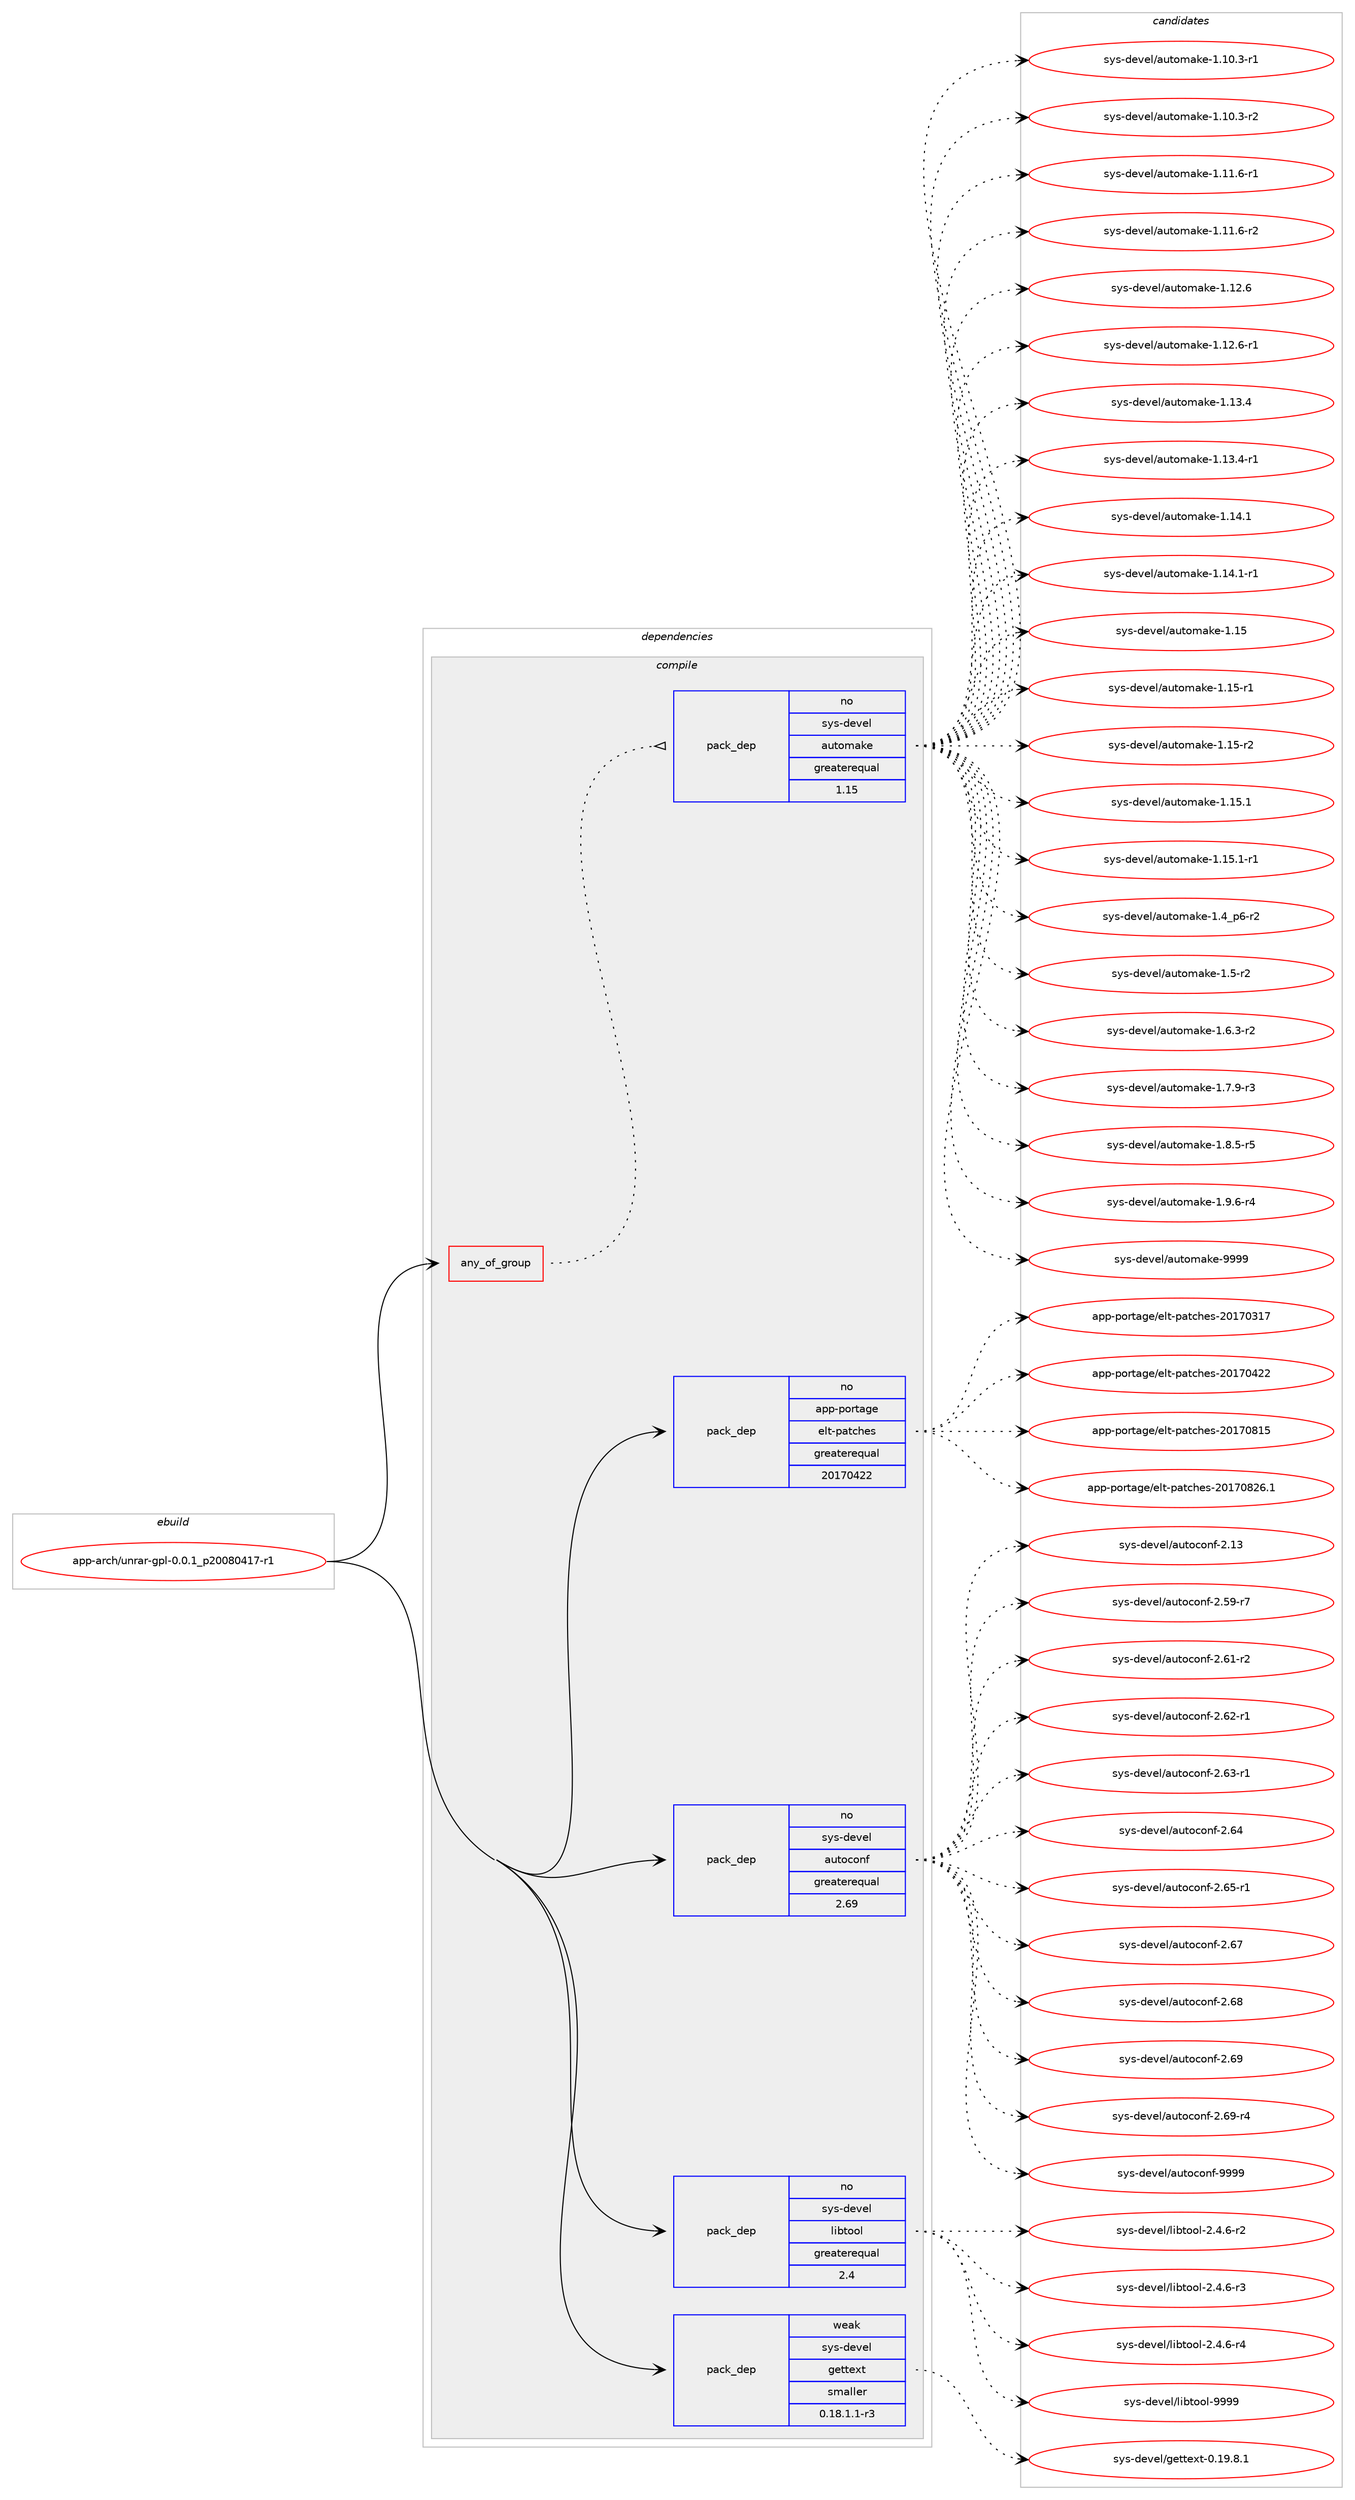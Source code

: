 digraph prolog {

# *************
# Graph options
# *************

newrank=true;
concentrate=true;
compound=true;
graph [rankdir=LR,fontname=Helvetica,fontsize=10,ranksep=1.5];#, ranksep=2.5, nodesep=0.2];
edge  [arrowhead=vee];
node  [fontname=Helvetica,fontsize=10];

# **********
# The ebuild
# **********

subgraph cluster_leftcol {
color=gray;
rank=same;
label=<<i>ebuild</i>>;
id [label="app-arch/unrar-gpl-0.0.1_p20080417-r1", color=red, width=4, href="../app-arch/unrar-gpl-0.0.1_p20080417-r1.svg"];
}

# ****************
# The dependencies
# ****************

subgraph cluster_midcol {
color=gray;
label=<<i>dependencies</i>>;
subgraph cluster_compile {
fillcolor="#eeeeee";
style=filled;
label=<<i>compile</i>>;
subgraph any159 {
dependency8867 [label=<<TABLE BORDER="0" CELLBORDER="1" CELLSPACING="0" CELLPADDING="4"><TR><TD CELLPADDING="10">any_of_group</TD></TR></TABLE>>, shape=none, color=red];subgraph pack6274 {
dependency8868 [label=<<TABLE BORDER="0" CELLBORDER="1" CELLSPACING="0" CELLPADDING="4" WIDTH="220"><TR><TD ROWSPAN="6" CELLPADDING="30">pack_dep</TD></TR><TR><TD WIDTH="110">no</TD></TR><TR><TD>sys-devel</TD></TR><TR><TD>automake</TD></TR><TR><TD>greaterequal</TD></TR><TR><TD>1.15</TD></TR></TABLE>>, shape=none, color=blue];
}
dependency8867:e -> dependency8868:w [weight=20,style="dotted",arrowhead="oinv"];
}
id:e -> dependency8867:w [weight=20,style="solid",arrowhead="vee"];
subgraph pack6275 {
dependency8869 [label=<<TABLE BORDER="0" CELLBORDER="1" CELLSPACING="0" CELLPADDING="4" WIDTH="220"><TR><TD ROWSPAN="6" CELLPADDING="30">pack_dep</TD></TR><TR><TD WIDTH="110">no</TD></TR><TR><TD>app-portage</TD></TR><TR><TD>elt-patches</TD></TR><TR><TD>greaterequal</TD></TR><TR><TD>20170422</TD></TR></TABLE>>, shape=none, color=blue];
}
id:e -> dependency8869:w [weight=20,style="solid",arrowhead="vee"];
subgraph pack6276 {
dependency8870 [label=<<TABLE BORDER="0" CELLBORDER="1" CELLSPACING="0" CELLPADDING="4" WIDTH="220"><TR><TD ROWSPAN="6" CELLPADDING="30">pack_dep</TD></TR><TR><TD WIDTH="110">no</TD></TR><TR><TD>sys-devel</TD></TR><TR><TD>autoconf</TD></TR><TR><TD>greaterequal</TD></TR><TR><TD>2.69</TD></TR></TABLE>>, shape=none, color=blue];
}
id:e -> dependency8870:w [weight=20,style="solid",arrowhead="vee"];
subgraph pack6277 {
dependency8871 [label=<<TABLE BORDER="0" CELLBORDER="1" CELLSPACING="0" CELLPADDING="4" WIDTH="220"><TR><TD ROWSPAN="6" CELLPADDING="30">pack_dep</TD></TR><TR><TD WIDTH="110">no</TD></TR><TR><TD>sys-devel</TD></TR><TR><TD>libtool</TD></TR><TR><TD>greaterequal</TD></TR><TR><TD>2.4</TD></TR></TABLE>>, shape=none, color=blue];
}
id:e -> dependency8871:w [weight=20,style="solid",arrowhead="vee"];
subgraph pack6278 {
dependency8872 [label=<<TABLE BORDER="0" CELLBORDER="1" CELLSPACING="0" CELLPADDING="4" WIDTH="220"><TR><TD ROWSPAN="6" CELLPADDING="30">pack_dep</TD></TR><TR><TD WIDTH="110">weak</TD></TR><TR><TD>sys-devel</TD></TR><TR><TD>gettext</TD></TR><TR><TD>smaller</TD></TR><TR><TD>0.18.1.1-r3</TD></TR></TABLE>>, shape=none, color=blue];
}
id:e -> dependency8872:w [weight=20,style="solid",arrowhead="vee"];
}
subgraph cluster_compileandrun {
fillcolor="#eeeeee";
style=filled;
label=<<i>compile and run</i>>;
}
subgraph cluster_run {
fillcolor="#eeeeee";
style=filled;
label=<<i>run</i>>;
}
}

# **************
# The candidates
# **************

subgraph cluster_choices {
rank=same;
color=gray;
label=<<i>candidates</i>>;

subgraph choice6274 {
color=black;
nodesep=1;
choice11512111545100101118101108479711711611110997107101454946494846514511449 [label="sys-devel/automake-1.10.3-r1", color=red, width=4,href="../sys-devel/automake-1.10.3-r1.svg"];
choice11512111545100101118101108479711711611110997107101454946494846514511450 [label="sys-devel/automake-1.10.3-r2", color=red, width=4,href="../sys-devel/automake-1.10.3-r2.svg"];
choice11512111545100101118101108479711711611110997107101454946494946544511449 [label="sys-devel/automake-1.11.6-r1", color=red, width=4,href="../sys-devel/automake-1.11.6-r1.svg"];
choice11512111545100101118101108479711711611110997107101454946494946544511450 [label="sys-devel/automake-1.11.6-r2", color=red, width=4,href="../sys-devel/automake-1.11.6-r2.svg"];
choice1151211154510010111810110847971171161111099710710145494649504654 [label="sys-devel/automake-1.12.6", color=red, width=4,href="../sys-devel/automake-1.12.6.svg"];
choice11512111545100101118101108479711711611110997107101454946495046544511449 [label="sys-devel/automake-1.12.6-r1", color=red, width=4,href="../sys-devel/automake-1.12.6-r1.svg"];
choice1151211154510010111810110847971171161111099710710145494649514652 [label="sys-devel/automake-1.13.4", color=red, width=4,href="../sys-devel/automake-1.13.4.svg"];
choice11512111545100101118101108479711711611110997107101454946495146524511449 [label="sys-devel/automake-1.13.4-r1", color=red, width=4,href="../sys-devel/automake-1.13.4-r1.svg"];
choice1151211154510010111810110847971171161111099710710145494649524649 [label="sys-devel/automake-1.14.1", color=red, width=4,href="../sys-devel/automake-1.14.1.svg"];
choice11512111545100101118101108479711711611110997107101454946495246494511449 [label="sys-devel/automake-1.14.1-r1", color=red, width=4,href="../sys-devel/automake-1.14.1-r1.svg"];
choice115121115451001011181011084797117116111109971071014549464953 [label="sys-devel/automake-1.15", color=red, width=4,href="../sys-devel/automake-1.15.svg"];
choice1151211154510010111810110847971171161111099710710145494649534511449 [label="sys-devel/automake-1.15-r1", color=red, width=4,href="../sys-devel/automake-1.15-r1.svg"];
choice1151211154510010111810110847971171161111099710710145494649534511450 [label="sys-devel/automake-1.15-r2", color=red, width=4,href="../sys-devel/automake-1.15-r2.svg"];
choice1151211154510010111810110847971171161111099710710145494649534649 [label="sys-devel/automake-1.15.1", color=red, width=4,href="../sys-devel/automake-1.15.1.svg"];
choice11512111545100101118101108479711711611110997107101454946495346494511449 [label="sys-devel/automake-1.15.1-r1", color=red, width=4,href="../sys-devel/automake-1.15.1-r1.svg"];
choice115121115451001011181011084797117116111109971071014549465295112544511450 [label="sys-devel/automake-1.4_p6-r2", color=red, width=4,href="../sys-devel/automake-1.4_p6-r2.svg"];
choice11512111545100101118101108479711711611110997107101454946534511450 [label="sys-devel/automake-1.5-r2", color=red, width=4,href="../sys-devel/automake-1.5-r2.svg"];
choice115121115451001011181011084797117116111109971071014549465446514511450 [label="sys-devel/automake-1.6.3-r2", color=red, width=4,href="../sys-devel/automake-1.6.3-r2.svg"];
choice115121115451001011181011084797117116111109971071014549465546574511451 [label="sys-devel/automake-1.7.9-r3", color=red, width=4,href="../sys-devel/automake-1.7.9-r3.svg"];
choice115121115451001011181011084797117116111109971071014549465646534511453 [label="sys-devel/automake-1.8.5-r5", color=red, width=4,href="../sys-devel/automake-1.8.5-r5.svg"];
choice115121115451001011181011084797117116111109971071014549465746544511452 [label="sys-devel/automake-1.9.6-r4", color=red, width=4,href="../sys-devel/automake-1.9.6-r4.svg"];
choice115121115451001011181011084797117116111109971071014557575757 [label="sys-devel/automake-9999", color=red, width=4,href="../sys-devel/automake-9999.svg"];
dependency8868:e -> choice11512111545100101118101108479711711611110997107101454946494846514511449:w [style=dotted,weight="100"];
dependency8868:e -> choice11512111545100101118101108479711711611110997107101454946494846514511450:w [style=dotted,weight="100"];
dependency8868:e -> choice11512111545100101118101108479711711611110997107101454946494946544511449:w [style=dotted,weight="100"];
dependency8868:e -> choice11512111545100101118101108479711711611110997107101454946494946544511450:w [style=dotted,weight="100"];
dependency8868:e -> choice1151211154510010111810110847971171161111099710710145494649504654:w [style=dotted,weight="100"];
dependency8868:e -> choice11512111545100101118101108479711711611110997107101454946495046544511449:w [style=dotted,weight="100"];
dependency8868:e -> choice1151211154510010111810110847971171161111099710710145494649514652:w [style=dotted,weight="100"];
dependency8868:e -> choice11512111545100101118101108479711711611110997107101454946495146524511449:w [style=dotted,weight="100"];
dependency8868:e -> choice1151211154510010111810110847971171161111099710710145494649524649:w [style=dotted,weight="100"];
dependency8868:e -> choice11512111545100101118101108479711711611110997107101454946495246494511449:w [style=dotted,weight="100"];
dependency8868:e -> choice115121115451001011181011084797117116111109971071014549464953:w [style=dotted,weight="100"];
dependency8868:e -> choice1151211154510010111810110847971171161111099710710145494649534511449:w [style=dotted,weight="100"];
dependency8868:e -> choice1151211154510010111810110847971171161111099710710145494649534511450:w [style=dotted,weight="100"];
dependency8868:e -> choice1151211154510010111810110847971171161111099710710145494649534649:w [style=dotted,weight="100"];
dependency8868:e -> choice11512111545100101118101108479711711611110997107101454946495346494511449:w [style=dotted,weight="100"];
dependency8868:e -> choice115121115451001011181011084797117116111109971071014549465295112544511450:w [style=dotted,weight="100"];
dependency8868:e -> choice11512111545100101118101108479711711611110997107101454946534511450:w [style=dotted,weight="100"];
dependency8868:e -> choice115121115451001011181011084797117116111109971071014549465446514511450:w [style=dotted,weight="100"];
dependency8868:e -> choice115121115451001011181011084797117116111109971071014549465546574511451:w [style=dotted,weight="100"];
dependency8868:e -> choice115121115451001011181011084797117116111109971071014549465646534511453:w [style=dotted,weight="100"];
dependency8868:e -> choice115121115451001011181011084797117116111109971071014549465746544511452:w [style=dotted,weight="100"];
dependency8868:e -> choice115121115451001011181011084797117116111109971071014557575757:w [style=dotted,weight="100"];
}
subgraph choice6275 {
color=black;
nodesep=1;
choice97112112451121111141169710310147101108116451129711699104101115455048495548514955 [label="app-portage/elt-patches-20170317", color=red, width=4,href="../app-portage/elt-patches-20170317.svg"];
choice97112112451121111141169710310147101108116451129711699104101115455048495548525050 [label="app-portage/elt-patches-20170422", color=red, width=4,href="../app-portage/elt-patches-20170422.svg"];
choice97112112451121111141169710310147101108116451129711699104101115455048495548564953 [label="app-portage/elt-patches-20170815", color=red, width=4,href="../app-portage/elt-patches-20170815.svg"];
choice971121124511211111411697103101471011081164511297116991041011154550484955485650544649 [label="app-portage/elt-patches-20170826.1", color=red, width=4,href="../app-portage/elt-patches-20170826.1.svg"];
dependency8869:e -> choice97112112451121111141169710310147101108116451129711699104101115455048495548514955:w [style=dotted,weight="100"];
dependency8869:e -> choice97112112451121111141169710310147101108116451129711699104101115455048495548525050:w [style=dotted,weight="100"];
dependency8869:e -> choice97112112451121111141169710310147101108116451129711699104101115455048495548564953:w [style=dotted,weight="100"];
dependency8869:e -> choice971121124511211111411697103101471011081164511297116991041011154550484955485650544649:w [style=dotted,weight="100"];
}
subgraph choice6276 {
color=black;
nodesep=1;
choice115121115451001011181011084797117116111991111101024550464951 [label="sys-devel/autoconf-2.13", color=red, width=4,href="../sys-devel/autoconf-2.13.svg"];
choice1151211154510010111810110847971171161119911111010245504653574511455 [label="sys-devel/autoconf-2.59-r7", color=red, width=4,href="../sys-devel/autoconf-2.59-r7.svg"];
choice1151211154510010111810110847971171161119911111010245504654494511450 [label="sys-devel/autoconf-2.61-r2", color=red, width=4,href="../sys-devel/autoconf-2.61-r2.svg"];
choice1151211154510010111810110847971171161119911111010245504654504511449 [label="sys-devel/autoconf-2.62-r1", color=red, width=4,href="../sys-devel/autoconf-2.62-r1.svg"];
choice1151211154510010111810110847971171161119911111010245504654514511449 [label="sys-devel/autoconf-2.63-r1", color=red, width=4,href="../sys-devel/autoconf-2.63-r1.svg"];
choice115121115451001011181011084797117116111991111101024550465452 [label="sys-devel/autoconf-2.64", color=red, width=4,href="../sys-devel/autoconf-2.64.svg"];
choice1151211154510010111810110847971171161119911111010245504654534511449 [label="sys-devel/autoconf-2.65-r1", color=red, width=4,href="../sys-devel/autoconf-2.65-r1.svg"];
choice115121115451001011181011084797117116111991111101024550465455 [label="sys-devel/autoconf-2.67", color=red, width=4,href="../sys-devel/autoconf-2.67.svg"];
choice115121115451001011181011084797117116111991111101024550465456 [label="sys-devel/autoconf-2.68", color=red, width=4,href="../sys-devel/autoconf-2.68.svg"];
choice115121115451001011181011084797117116111991111101024550465457 [label="sys-devel/autoconf-2.69", color=red, width=4,href="../sys-devel/autoconf-2.69.svg"];
choice1151211154510010111810110847971171161119911111010245504654574511452 [label="sys-devel/autoconf-2.69-r4", color=red, width=4,href="../sys-devel/autoconf-2.69-r4.svg"];
choice115121115451001011181011084797117116111991111101024557575757 [label="sys-devel/autoconf-9999", color=red, width=4,href="../sys-devel/autoconf-9999.svg"];
dependency8870:e -> choice115121115451001011181011084797117116111991111101024550464951:w [style=dotted,weight="100"];
dependency8870:e -> choice1151211154510010111810110847971171161119911111010245504653574511455:w [style=dotted,weight="100"];
dependency8870:e -> choice1151211154510010111810110847971171161119911111010245504654494511450:w [style=dotted,weight="100"];
dependency8870:e -> choice1151211154510010111810110847971171161119911111010245504654504511449:w [style=dotted,weight="100"];
dependency8870:e -> choice1151211154510010111810110847971171161119911111010245504654514511449:w [style=dotted,weight="100"];
dependency8870:e -> choice115121115451001011181011084797117116111991111101024550465452:w [style=dotted,weight="100"];
dependency8870:e -> choice1151211154510010111810110847971171161119911111010245504654534511449:w [style=dotted,weight="100"];
dependency8870:e -> choice115121115451001011181011084797117116111991111101024550465455:w [style=dotted,weight="100"];
dependency8870:e -> choice115121115451001011181011084797117116111991111101024550465456:w [style=dotted,weight="100"];
dependency8870:e -> choice115121115451001011181011084797117116111991111101024550465457:w [style=dotted,weight="100"];
dependency8870:e -> choice1151211154510010111810110847971171161119911111010245504654574511452:w [style=dotted,weight="100"];
dependency8870:e -> choice115121115451001011181011084797117116111991111101024557575757:w [style=dotted,weight="100"];
}
subgraph choice6277 {
color=black;
nodesep=1;
choice1151211154510010111810110847108105981161111111084550465246544511450 [label="sys-devel/libtool-2.4.6-r2", color=red, width=4,href="../sys-devel/libtool-2.4.6-r2.svg"];
choice1151211154510010111810110847108105981161111111084550465246544511451 [label="sys-devel/libtool-2.4.6-r3", color=red, width=4,href="../sys-devel/libtool-2.4.6-r3.svg"];
choice1151211154510010111810110847108105981161111111084550465246544511452 [label="sys-devel/libtool-2.4.6-r4", color=red, width=4,href="../sys-devel/libtool-2.4.6-r4.svg"];
choice1151211154510010111810110847108105981161111111084557575757 [label="sys-devel/libtool-9999", color=red, width=4,href="../sys-devel/libtool-9999.svg"];
dependency8871:e -> choice1151211154510010111810110847108105981161111111084550465246544511450:w [style=dotted,weight="100"];
dependency8871:e -> choice1151211154510010111810110847108105981161111111084550465246544511451:w [style=dotted,weight="100"];
dependency8871:e -> choice1151211154510010111810110847108105981161111111084550465246544511452:w [style=dotted,weight="100"];
dependency8871:e -> choice1151211154510010111810110847108105981161111111084557575757:w [style=dotted,weight="100"];
}
subgraph choice6278 {
color=black;
nodesep=1;
choice1151211154510010111810110847103101116116101120116454846495746564649 [label="sys-devel/gettext-0.19.8.1", color=red, width=4,href="../sys-devel/gettext-0.19.8.1.svg"];
dependency8872:e -> choice1151211154510010111810110847103101116116101120116454846495746564649:w [style=dotted,weight="100"];
}
}

}

